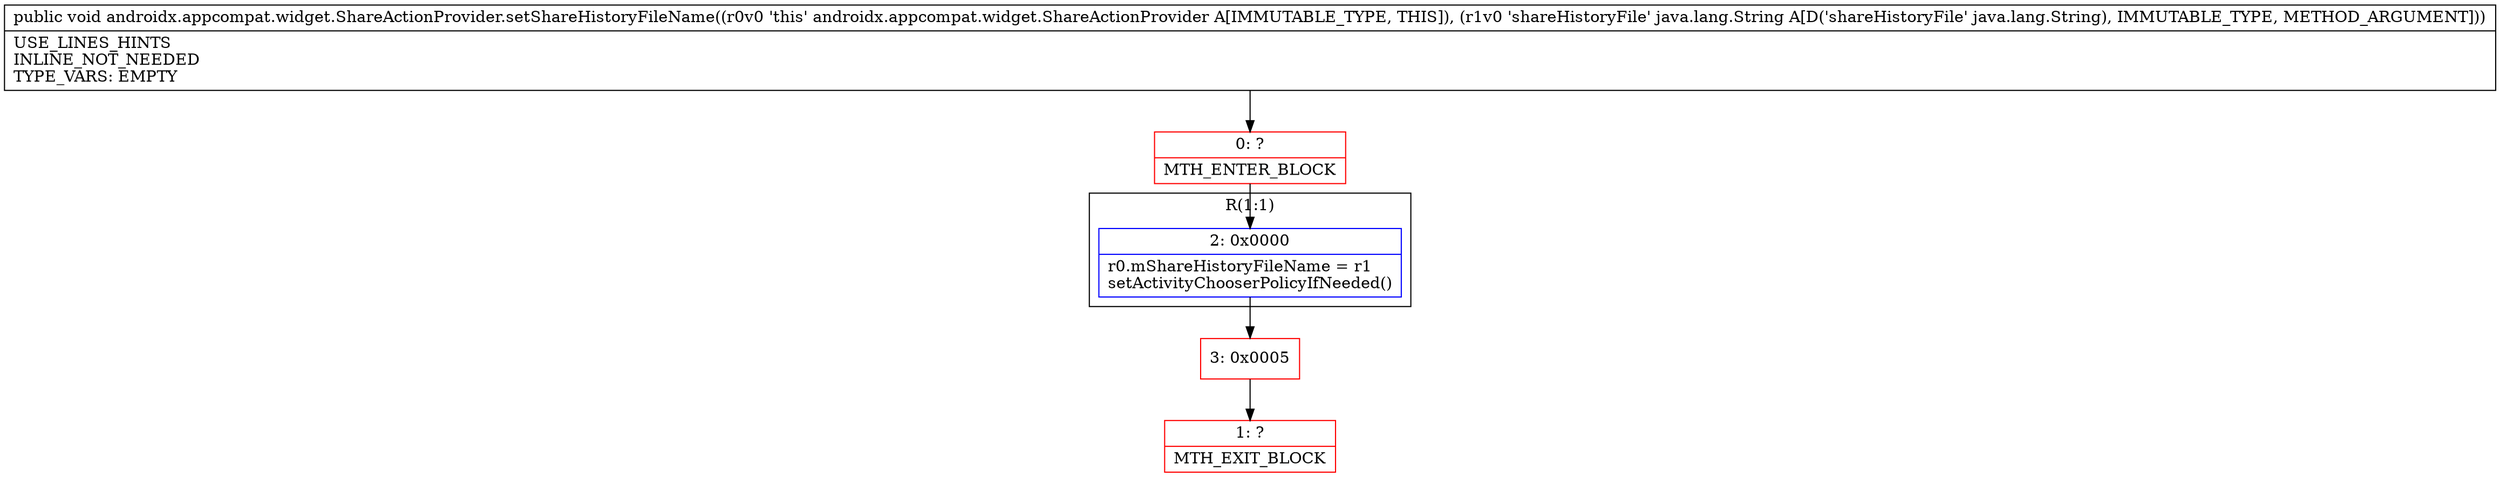 digraph "CFG forandroidx.appcompat.widget.ShareActionProvider.setShareHistoryFileName(Ljava\/lang\/String;)V" {
subgraph cluster_Region_193830586 {
label = "R(1:1)";
node [shape=record,color=blue];
Node_2 [shape=record,label="{2\:\ 0x0000|r0.mShareHistoryFileName = r1\lsetActivityChooserPolicyIfNeeded()\l}"];
}
Node_0 [shape=record,color=red,label="{0\:\ ?|MTH_ENTER_BLOCK\l}"];
Node_3 [shape=record,color=red,label="{3\:\ 0x0005}"];
Node_1 [shape=record,color=red,label="{1\:\ ?|MTH_EXIT_BLOCK\l}"];
MethodNode[shape=record,label="{public void androidx.appcompat.widget.ShareActionProvider.setShareHistoryFileName((r0v0 'this' androidx.appcompat.widget.ShareActionProvider A[IMMUTABLE_TYPE, THIS]), (r1v0 'shareHistoryFile' java.lang.String A[D('shareHistoryFile' java.lang.String), IMMUTABLE_TYPE, METHOD_ARGUMENT]))  | USE_LINES_HINTS\lINLINE_NOT_NEEDED\lTYPE_VARS: EMPTY\l}"];
MethodNode -> Node_0;Node_2 -> Node_3;
Node_0 -> Node_2;
Node_3 -> Node_1;
}

